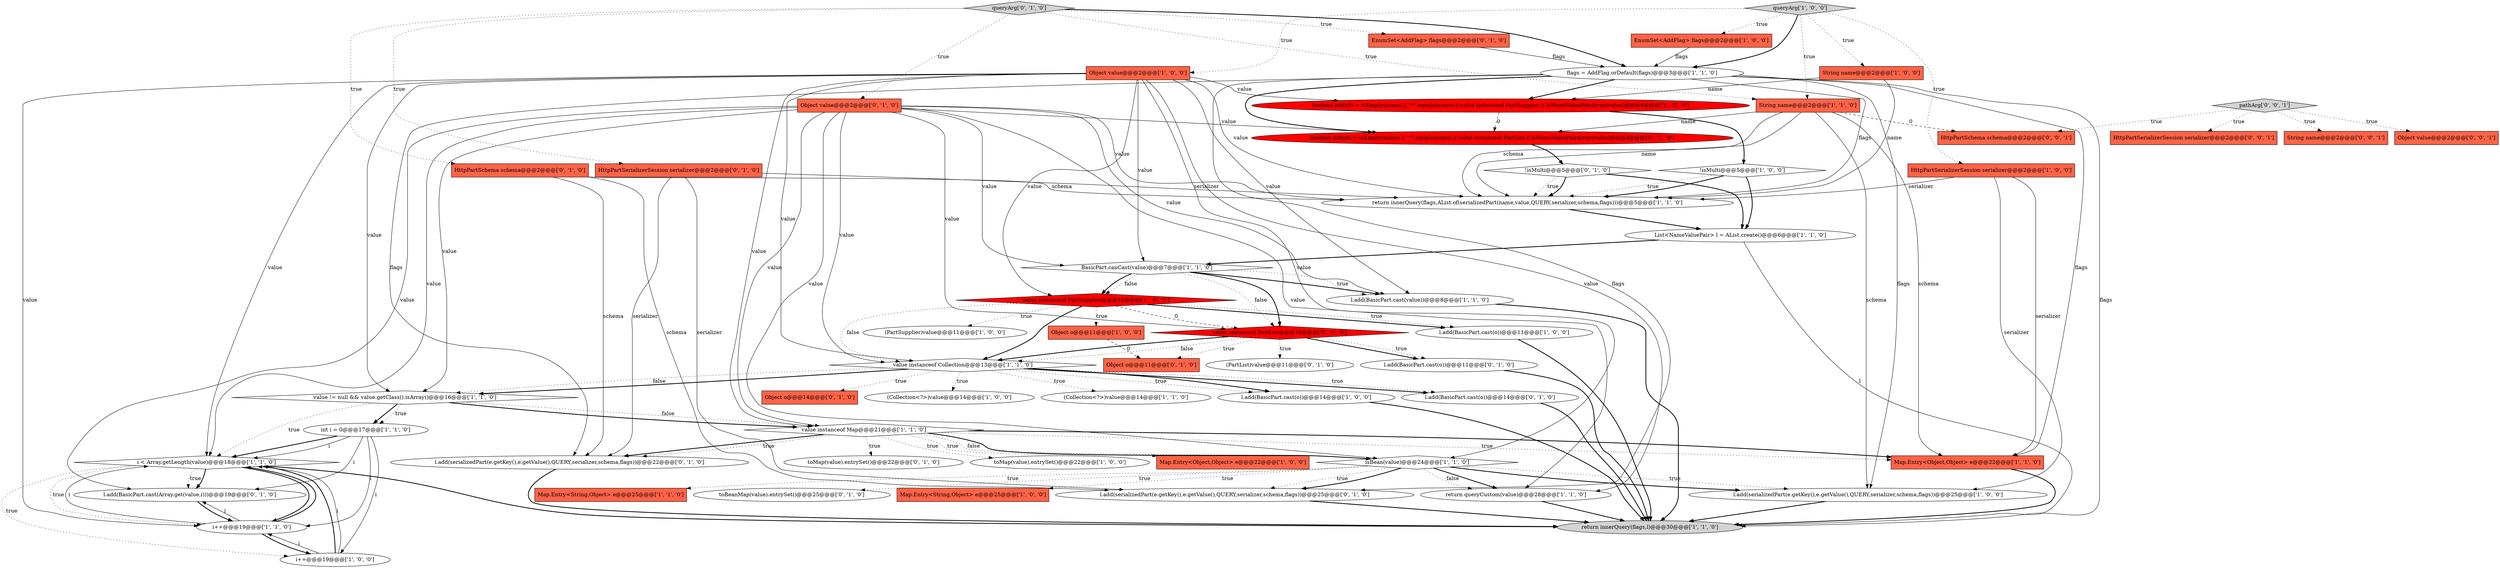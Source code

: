digraph {
27 [style = filled, label = "value != null && value.getClass().isArray()@@@16@@@['1', '1', '0']", fillcolor = white, shape = diamond image = "AAA0AAABBB1BBB"];
44 [style = filled, label = "!isMulti@@@5@@@['0', '1', '0']", fillcolor = white, shape = diamond image = "AAA0AAABBB2BBB"];
31 [style = filled, label = "l.add(BasicPart.cast(value))@@@8@@@['1', '1', '0']", fillcolor = white, shape = ellipse image = "AAA0AAABBB1BBB"];
30 [style = filled, label = "String name@@@2@@@['1', '1', '0']", fillcolor = tomato, shape = box image = "AAA0AAABBB1BBB"];
53 [style = filled, label = "value instanceof PartList@@@10@@@['0', '1', '0']", fillcolor = red, shape = diamond image = "AAA1AAABBB2BBB"];
39 [style = filled, label = "boolean isMulti = isEmpty(name) || \"*\".equals(name) || value instanceof PartList || isNameValuePairArray(value)@@@4@@@['0', '1', '0']", fillcolor = red, shape = ellipse image = "AAA1AAABBB2BBB"];
25 [style = filled, label = "return innerQuery(flags,AList.of(serializedPart(name,value,QUERY,serializer,schema,flags)))@@@5@@@['1', '1', '0']", fillcolor = white, shape = ellipse image = "AAA0AAABBB1BBB"];
3 [style = filled, label = "boolean isMulti = isEmpty(name) || \"*\".equals(name) || value instanceof PartSupplier || isNameValuePairArray(value)@@@4@@@['1', '0', '0']", fillcolor = red, shape = ellipse image = "AAA1AAABBB1BBB"];
12 [style = filled, label = "HttpPartSerializerSession serializer@@@2@@@['1', '0', '0']", fillcolor = tomato, shape = box image = "AAA0AAABBB1BBB"];
16 [style = filled, label = "l.add(BasicPart.cast(o))@@@14@@@['1', '0', '0']", fillcolor = white, shape = ellipse image = "AAA0AAABBB1BBB"];
37 [style = filled, label = "toMap(value).entrySet()@@@22@@@['0', '1', '0']", fillcolor = white, shape = ellipse image = "AAA0AAABBB2BBB"];
0 [style = filled, label = "String name@@@2@@@['1', '0', '0']", fillcolor = tomato, shape = box image = "AAA0AAABBB1BBB"];
15 [style = filled, label = "i < Array.getLength(value)@@@18@@@['1', '1', '0']", fillcolor = white, shape = diamond image = "AAA0AAABBB1BBB"];
11 [style = filled, label = "l.add(serializedPart(e.getKey(),e.getValue(),QUERY,serializer,schema,flags))@@@25@@@['1', '0', '0']", fillcolor = white, shape = ellipse image = "AAA0AAABBB1BBB"];
22 [style = filled, label = "queryArg['1', '0', '0']", fillcolor = lightgray, shape = diamond image = "AAA0AAABBB1BBB"];
45 [style = filled, label = "l.add(BasicPart.cast(Array.get(value,i)))@@@19@@@['0', '1', '0']", fillcolor = white, shape = ellipse image = "AAA0AAABBB2BBB"];
10 [style = filled, label = "int i = 0@@@17@@@['1', '1', '0']", fillcolor = white, shape = ellipse image = "AAA0AAABBB1BBB"];
2 [style = filled, label = "List<NameValuePair> l = AList.create()@@@6@@@['1', '1', '0']", fillcolor = white, shape = ellipse image = "AAA0AAABBB1BBB"];
46 [style = filled, label = "HttpPartSchema schema@@@2@@@['0', '1', '0']", fillcolor = tomato, shape = box image = "AAA0AAABBB2BBB"];
5 [style = filled, label = "value instanceof PartSupplier@@@10@@@['1', '0', '0']", fillcolor = red, shape = diamond image = "AAA1AAABBB1BBB"];
55 [style = filled, label = "Object value@@@2@@@['0', '0', '1']", fillcolor = tomato, shape = box image = "AAA0AAABBB3BBB"];
58 [style = filled, label = "HttpPartSchema schema@@@2@@@['0', '0', '1']", fillcolor = tomato, shape = box image = "AAA0AAABBB3BBB"];
14 [style = filled, label = "i++@@@19@@@['1', '0', '0']", fillcolor = white, shape = ellipse image = "AAA0AAABBB1BBB"];
20 [style = filled, label = "l.add(BasicPart.cast(o))@@@11@@@['1', '0', '0']", fillcolor = white, shape = ellipse image = "AAA0AAABBB1BBB"];
7 [style = filled, label = "Object value@@@2@@@['1', '0', '0']", fillcolor = tomato, shape = box image = "AAA0AAABBB1BBB"];
21 [style = filled, label = "EnumSet<AddFlag> flags@@@2@@@['1', '0', '0']", fillcolor = tomato, shape = box image = "AAA0AAABBB1BBB"];
24 [style = filled, label = "isBean(value)@@@24@@@['1', '1', '0']", fillcolor = white, shape = diamond image = "AAA0AAABBB1BBB"];
29 [style = filled, label = "Object o@@@11@@@['1', '0', '0']", fillcolor = tomato, shape = box image = "AAA1AAABBB1BBB"];
41 [style = filled, label = "Object o@@@14@@@['0', '1', '0']", fillcolor = tomato, shape = box image = "AAA0AAABBB2BBB"];
8 [style = filled, label = "!isMulti@@@5@@@['1', '0', '0']", fillcolor = white, shape = diamond image = "AAA0AAABBB1BBB"];
33 [style = filled, label = "flags = AddFlag.orDefault(flags)@@@3@@@['1', '1', '0']", fillcolor = white, shape = ellipse image = "AAA0AAABBB1BBB"];
57 [style = filled, label = "HttpPartSerializerSession serializer@@@2@@@['0', '0', '1']", fillcolor = tomato, shape = box image = "AAA0AAABBB3BBB"];
48 [style = filled, label = "Object value@@@2@@@['0', '1', '0']", fillcolor = tomato, shape = box image = "AAA0AAABBB2BBB"];
4 [style = filled, label = "toMap(value).entrySet()@@@22@@@['1', '0', '0']", fillcolor = white, shape = ellipse image = "AAA0AAABBB1BBB"];
23 [style = filled, label = "value instanceof Collection@@@13@@@['1', '1', '0']", fillcolor = white, shape = diamond image = "AAA0AAABBB1BBB"];
6 [style = filled, label = "Map.Entry<Object,Object> e@@@22@@@['1', '0', '0']", fillcolor = tomato, shape = box image = "AAA0AAABBB1BBB"];
32 [style = filled, label = "i++@@@19@@@['1', '1', '0']", fillcolor = white, shape = ellipse image = "AAA0AAABBB1BBB"];
35 [style = filled, label = "Map.Entry<String,Object> e@@@25@@@['1', '1', '0']", fillcolor = tomato, shape = box image = "AAA0AAABBB1BBB"];
17 [style = filled, label = "return innerQuery(flags,l)@@@30@@@['1', '1', '0']", fillcolor = lightgray, shape = ellipse image = "AAA0AAABBB1BBB"];
42 [style = filled, label = "l.add(serializedPart(e.getKey(),e.getValue(),QUERY,serializer,schema,flags))@@@22@@@['0', '1', '0']", fillcolor = white, shape = ellipse image = "AAA0AAABBB2BBB"];
52 [style = filled, label = "Object o@@@11@@@['0', '1', '0']", fillcolor = tomato, shape = box image = "AAA1AAABBB2BBB"];
38 [style = filled, label = "(PartList)value@@@11@@@['0', '1', '0']", fillcolor = white, shape = ellipse image = "AAA0AAABBB2BBB"];
49 [style = filled, label = "queryArg['0', '1', '0']", fillcolor = lightgray, shape = diamond image = "AAA0AAABBB2BBB"];
18 [style = filled, label = "(PartSupplier)value@@@11@@@['1', '0', '0']", fillcolor = white, shape = ellipse image = "AAA0AAABBB1BBB"];
51 [style = filled, label = "toBeanMap(value).entrySet()@@@25@@@['0', '1', '0']", fillcolor = white, shape = ellipse image = "AAA0AAABBB2BBB"];
56 [style = filled, label = "String name@@@2@@@['0', '0', '1']", fillcolor = tomato, shape = box image = "AAA0AAABBB3BBB"];
19 [style = filled, label = "return queryCustom(value)@@@28@@@['1', '1', '0']", fillcolor = white, shape = ellipse image = "AAA0AAABBB1BBB"];
28 [style = filled, label = "Map.Entry<String,Object> e@@@25@@@['1', '0', '0']", fillcolor = tomato, shape = box image = "AAA0AAABBB1BBB"];
43 [style = filled, label = "HttpPartSerializerSession serializer@@@2@@@['0', '1', '0']", fillcolor = tomato, shape = box image = "AAA0AAABBB2BBB"];
13 [style = filled, label = "Map.Entry<Object,Object> e@@@22@@@['1', '1', '0']", fillcolor = tomato, shape = box image = "AAA0AAABBB1BBB"];
36 [style = filled, label = "l.add(serializedPart(e.getKey(),e.getValue(),QUERY,serializer,schema,flags))@@@25@@@['0', '1', '0']", fillcolor = white, shape = ellipse image = "AAA0AAABBB2BBB"];
9 [style = filled, label = "(Collection<?>)value@@@14@@@['1', '0', '0']", fillcolor = white, shape = ellipse image = "AAA0AAABBB1BBB"];
50 [style = filled, label = "EnumSet<AddFlag> flags@@@2@@@['0', '1', '0']", fillcolor = tomato, shape = box image = "AAA0AAABBB2BBB"];
34 [style = filled, label = "(Collection<?>)value@@@14@@@['1', '1', '0']", fillcolor = white, shape = ellipse image = "AAA0AAABBB1BBB"];
26 [style = filled, label = "BasicPart.canCast(value)@@@7@@@['1', '1', '0']", fillcolor = white, shape = diamond image = "AAA0AAABBB1BBB"];
40 [style = filled, label = "l.add(BasicPart.cast(o))@@@11@@@['0', '1', '0']", fillcolor = white, shape = ellipse image = "AAA0AAABBB2BBB"];
47 [style = filled, label = "l.add(BasicPart.cast(o))@@@14@@@['0', '1', '0']", fillcolor = white, shape = ellipse image = "AAA0AAABBB2BBB"];
1 [style = filled, label = "value instanceof Map@@@21@@@['1', '1', '0']", fillcolor = white, shape = diamond image = "AAA0AAABBB1BBB"];
54 [style = filled, label = "pathArg['0', '0', '1']", fillcolor = lightgray, shape = diamond image = "AAA0AAABBB3BBB"];
2->26 [style = bold, label=""];
5->18 [style = dotted, label="true"];
26->5 [style = dotted, label="false"];
5->20 [style = bold, label=""];
24->35 [style = dotted, label="true"];
23->27 [style = dotted, label="false"];
7->26 [style = solid, label="value"];
53->52 [style = dotted, label="true"];
32->45 [style = solid, label="i"];
27->15 [style = dotted, label="true"];
48->25 [style = solid, label="value"];
30->39 [style = solid, label="name"];
1->13 [style = bold, label=""];
29->52 [style = dashed, label="0"];
0->3 [style = solid, label="name"];
1->13 [style = dotted, label="true"];
33->17 [style = solid, label="flags"];
13->17 [style = bold, label=""];
15->17 [style = bold, label=""];
5->23 [style = dotted, label="false"];
54->56 [style = dotted, label="true"];
2->17 [style = solid, label="l"];
24->11 [style = bold, label=""];
7->3 [style = solid, label="value"];
1->6 [style = dotted, label="true"];
33->42 [style = solid, label="flags"];
36->17 [style = bold, label=""];
5->29 [style = dotted, label="true"];
43->36 [style = solid, label="serializer"];
7->24 [style = solid, label="value"];
7->25 [style = solid, label="value"];
49->48 [style = dotted, label="true"];
44->2 [style = bold, label=""];
12->13 [style = solid, label="serializer"];
12->25 [style = solid, label="serializer"];
22->33 [style = bold, label=""];
24->19 [style = bold, label=""];
33->3 [style = bold, label=""];
5->23 [style = bold, label=""];
49->30 [style = dotted, label="true"];
7->19 [style = solid, label="value"];
10->32 [style = solid, label="i"];
22->0 [style = dotted, label="true"];
3->39 [style = dashed, label="0"];
22->7 [style = dotted, label="true"];
23->41 [style = dotted, label="true"];
1->42 [style = bold, label=""];
1->4 [style = dotted, label="true"];
33->11 [style = solid, label="flags"];
16->17 [style = bold, label=""];
15->14 [style = dotted, label="true"];
25->2 [style = bold, label=""];
30->25 [style = solid, label="schema"];
23->9 [style = dotted, label="true"];
7->32 [style = solid, label="value"];
48->26 [style = solid, label="value"];
1->42 [style = dotted, label="true"];
27->1 [style = dotted, label="false"];
44->25 [style = dotted, label="true"];
33->25 [style = solid, label="flags"];
46->36 [style = solid, label="schema"];
53->38 [style = dotted, label="true"];
40->17 [style = bold, label=""];
48->53 [style = solid, label="value"];
11->17 [style = bold, label=""];
26->53 [style = dotted, label="false"];
14->15 [style = bold, label=""];
12->11 [style = solid, label="serializer"];
10->14 [style = solid, label="i"];
48->31 [style = solid, label="value"];
49->46 [style = dotted, label="true"];
7->15 [style = solid, label="value"];
14->32 [style = solid, label="i"];
24->51 [style = dotted, label="true"];
23->16 [style = dotted, label="true"];
22->21 [style = dotted, label="true"];
10->45 [style = solid, label="i"];
8->25 [style = dotted, label="true"];
54->58 [style = dotted, label="true"];
50->33 [style = solid, label="flags"];
32->15 [style = solid, label="i"];
26->53 [style = bold, label=""];
30->13 [style = solid, label="schema"];
54->57 [style = dotted, label="true"];
43->25 [style = solid, label="serializer"];
45->32 [style = bold, label=""];
49->50 [style = dotted, label="true"];
7->31 [style = solid, label="value"];
32->14 [style = bold, label=""];
53->40 [style = bold, label=""];
21->33 [style = solid, label="flags"];
19->17 [style = bold, label=""];
48->45 [style = solid, label="value"];
1->24 [style = dotted, label="false"];
15->32 [style = dotted, label="true"];
33->13 [style = solid, label="flags"];
48->23 [style = solid, label="value"];
24->11 [style = dotted, label="true"];
26->31 [style = dotted, label="true"];
26->31 [style = bold, label=""];
10->15 [style = solid, label="i"];
8->2 [style = bold, label=""];
48->39 [style = solid, label="value"];
30->11 [style = solid, label="schema"];
3->8 [style = bold, label=""];
27->10 [style = bold, label=""];
53->40 [style = dotted, label="true"];
23->47 [style = bold, label=""];
24->19 [style = dotted, label="false"];
44->25 [style = bold, label=""];
53->23 [style = bold, label=""];
7->27 [style = solid, label="value"];
33->36 [style = solid, label="flags"];
31->17 [style = bold, label=""];
7->23 [style = solid, label="value"];
48->24 [style = solid, label="value"];
15->45 [style = dotted, label="true"];
1->37 [style = dotted, label="true"];
24->36 [style = dotted, label="true"];
49->43 [style = dotted, label="true"];
7->1 [style = solid, label="value"];
48->1 [style = solid, label="value"];
23->16 [style = bold, label=""];
27->1 [style = bold, label=""];
20->17 [style = bold, label=""];
15->45 [style = bold, label=""];
23->47 [style = dotted, label="true"];
10->15 [style = bold, label=""];
39->44 [style = bold, label=""];
23->27 [style = bold, label=""];
53->23 [style = dotted, label="false"];
26->5 [style = bold, label=""];
42->17 [style = bold, label=""];
48->19 [style = solid, label="value"];
46->42 [style = solid, label="schema"];
27->10 [style = dotted, label="true"];
0->25 [style = solid, label="name"];
24->28 [style = dotted, label="true"];
5->53 [style = dashed, label="0"];
22->12 [style = dotted, label="true"];
43->42 [style = solid, label="serializer"];
24->36 [style = bold, label=""];
33->39 [style = bold, label=""];
1->24 [style = bold, label=""];
7->5 [style = solid, label="value"];
48->15 [style = solid, label="value"];
30->58 [style = dashed, label="0"];
49->33 [style = bold, label=""];
32->15 [style = bold, label=""];
5->20 [style = dotted, label="true"];
54->55 [style = dotted, label="true"];
14->15 [style = solid, label="i"];
48->27 [style = solid, label="value"];
46->25 [style = solid, label="schema"];
47->17 [style = bold, label=""];
22->30 [style = dotted, label="true"];
15->32 [style = bold, label=""];
23->34 [style = dotted, label="true"];
8->25 [style = bold, label=""];
30->25 [style = solid, label="name"];
}
